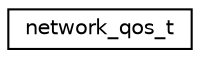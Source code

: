 digraph "Graphical Class Hierarchy"
{
 // LATEX_PDF_SIZE
  edge [fontname="Helvetica",fontsize="10",labelfontname="Helvetica",labelfontsize="10"];
  node [fontname="Helvetica",fontsize="10",shape=record];
  rankdir="LR";
  Node0 [label="network_qos_t",height=0.2,width=0.4,color="black", fillcolor="white", style="filled",URL="$structnetwork__qos__t.html",tooltip=" "];
}
